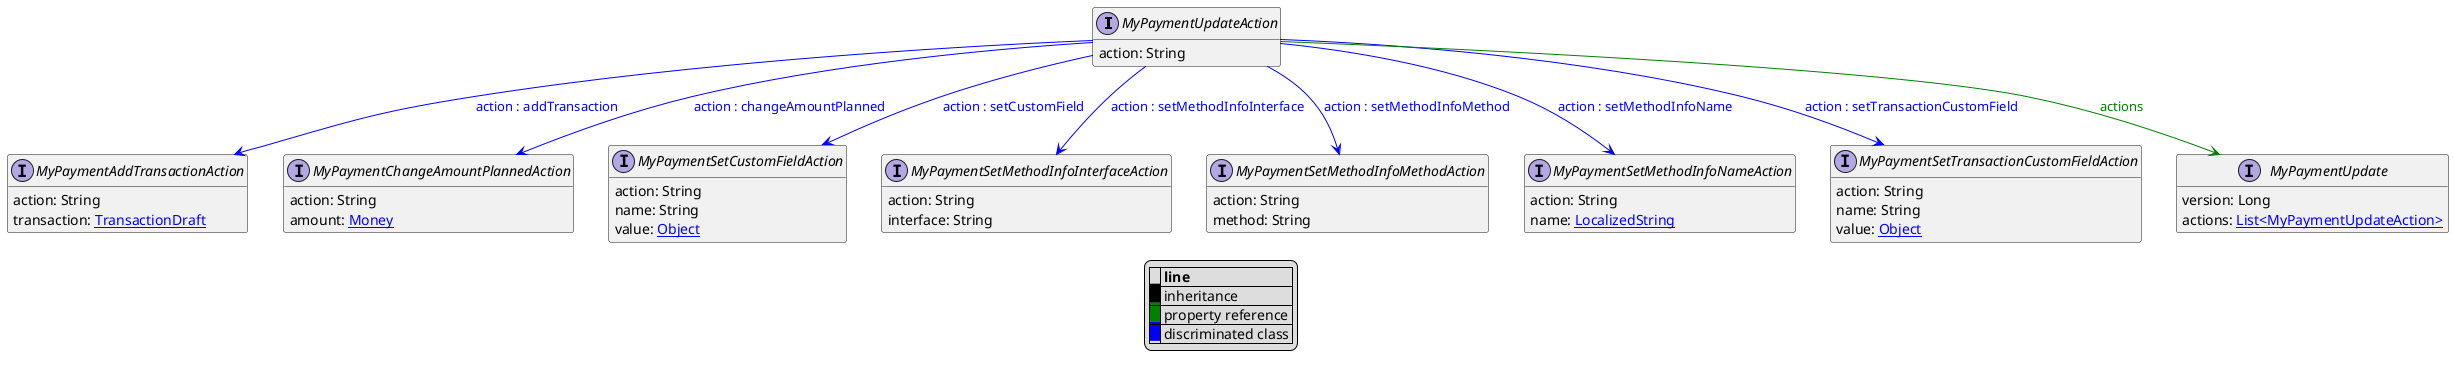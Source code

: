 @startuml

hide empty fields
hide empty methods
legend
|= |= line |
|<back:black>   </back>| inheritance |
|<back:green>   </back>| property reference |
|<back:blue>   </back>| discriminated class |
endlegend
interface MyPaymentUpdateAction [[MyPaymentUpdateAction.svg]]  {
    action: String
}


interface MyPaymentAddTransactionAction [[MyPaymentAddTransactionAction.svg]]  {
    action: String
    transaction: [[TransactionDraft.svg TransactionDraft]]
}
interface MyPaymentChangeAmountPlannedAction [[MyPaymentChangeAmountPlannedAction.svg]]  {
    action: String
    amount: [[Money.svg Money]]
}
interface MyPaymentSetCustomFieldAction [[MyPaymentSetCustomFieldAction.svg]]  {
    action: String
    name: String
    value: [[Object.svg Object]]
}
interface MyPaymentSetMethodInfoInterfaceAction [[MyPaymentSetMethodInfoInterfaceAction.svg]]  {
    action: String
    interface: String
}
interface MyPaymentSetMethodInfoMethodAction [[MyPaymentSetMethodInfoMethodAction.svg]]  {
    action: String
    method: String
}
interface MyPaymentSetMethodInfoNameAction [[MyPaymentSetMethodInfoNameAction.svg]]  {
    action: String
    name: [[LocalizedString.svg LocalizedString]]
}
interface MyPaymentSetTransactionCustomFieldAction [[MyPaymentSetTransactionCustomFieldAction.svg]]  {
    action: String
    name: String
    value: [[Object.svg Object]]
}
interface MyPaymentUpdate [[MyPaymentUpdate.svg]]  {
    version: Long
    actions: [[MyPaymentUpdateAction.svg List<MyPaymentUpdateAction>]]
}
MyPaymentUpdateAction --> MyPaymentAddTransactionAction #blue;text:blue : "action : addTransaction"
MyPaymentUpdateAction --> MyPaymentChangeAmountPlannedAction #blue;text:blue : "action : changeAmountPlanned"
MyPaymentUpdateAction --> MyPaymentSetCustomFieldAction #blue;text:blue : "action : setCustomField"
MyPaymentUpdateAction --> MyPaymentSetMethodInfoInterfaceAction #blue;text:blue : "action : setMethodInfoInterface"
MyPaymentUpdateAction --> MyPaymentSetMethodInfoMethodAction #blue;text:blue : "action : setMethodInfoMethod"
MyPaymentUpdateAction --> MyPaymentSetMethodInfoNameAction #blue;text:blue : "action : setMethodInfoName"
MyPaymentUpdateAction --> MyPaymentSetTransactionCustomFieldAction #blue;text:blue : "action : setTransactionCustomField"
MyPaymentUpdateAction --> MyPaymentUpdate #green;text:green : "actions"
@enduml
